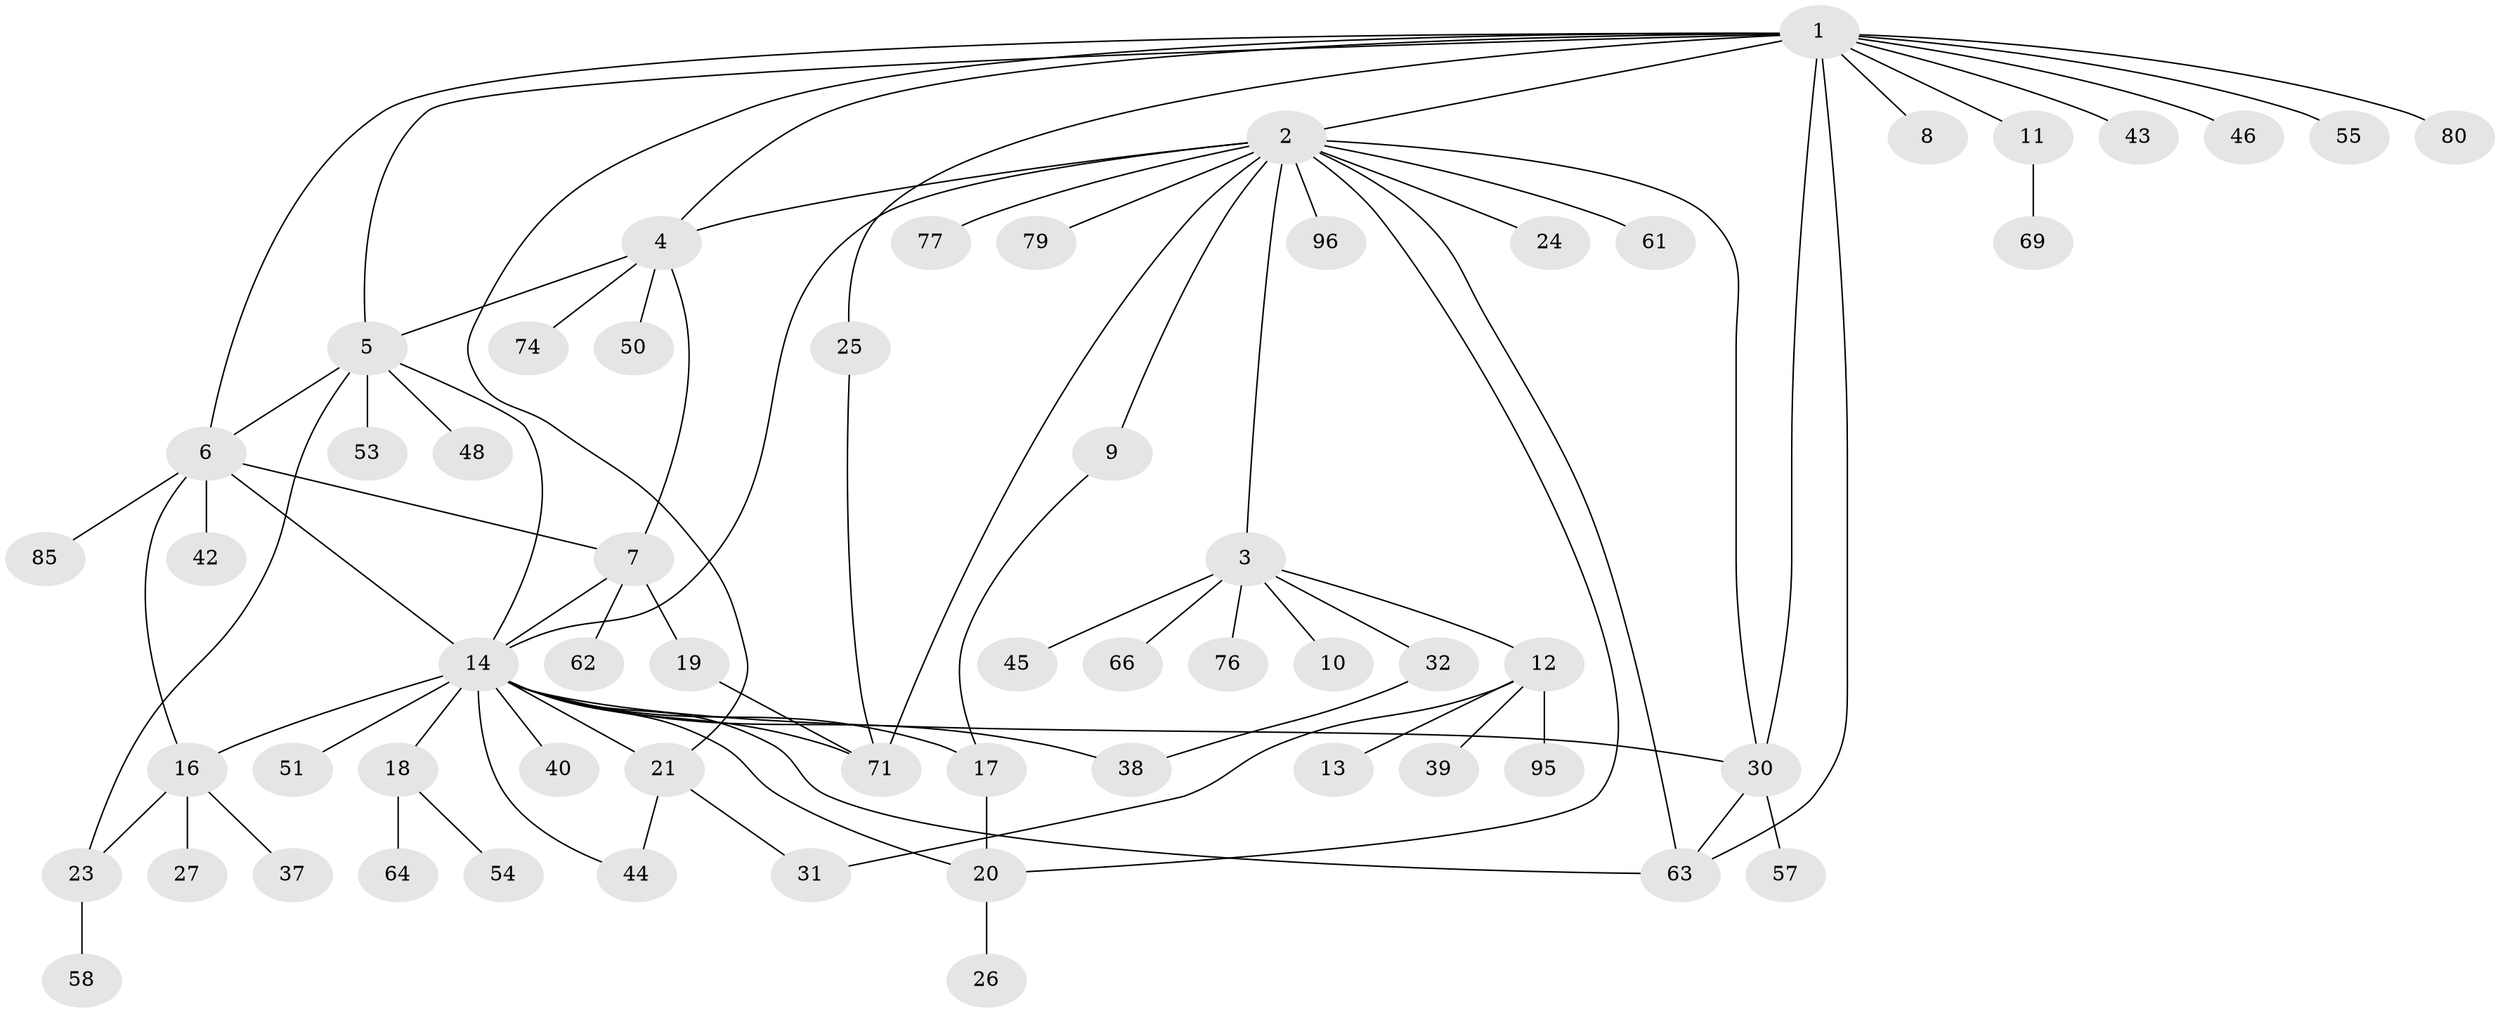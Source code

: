 // original degree distribution, {14: 0.03, 7: 0.04, 6: 0.03, 5: 0.06, 1: 0.52, 2: 0.19, 3: 0.06, 4: 0.07}
// Generated by graph-tools (version 1.1) at 2025/18/03/04/25 18:18:19]
// undirected, 60 vertices, 83 edges
graph export_dot {
graph [start="1"]
  node [color=gray90,style=filled];
  1;
  2;
  3;
  4;
  5;
  6 [super="+15+28"];
  7;
  8;
  9;
  10;
  11 [super="+35"];
  12 [super="+49"];
  13 [super="+73"];
  14 [super="+41+56+47+99+88+36+33+22"];
  16;
  17;
  18 [super="+65+52"];
  19;
  20 [super="+29"];
  21 [super="+78"];
  23;
  24;
  25 [super="+60"];
  26;
  27;
  30 [super="+34+94"];
  31 [super="+81"];
  32;
  37;
  38;
  39;
  40;
  42 [super="+59"];
  43;
  44;
  45 [super="+89"];
  46;
  48;
  50;
  51 [super="+83"];
  53;
  54;
  55;
  57;
  58;
  61;
  62;
  63 [super="+75+68"];
  64;
  66;
  69;
  71 [super="+84"];
  74;
  76 [super="+98"];
  77;
  79;
  80;
  85;
  95;
  96;
  1 -- 2;
  1 -- 4;
  1 -- 5;
  1 -- 6;
  1 -- 8;
  1 -- 11;
  1 -- 21;
  1 -- 25;
  1 -- 30;
  1 -- 43;
  1 -- 46;
  1 -- 55;
  1 -- 63;
  1 -- 80;
  2 -- 3;
  2 -- 4;
  2 -- 9;
  2 -- 14;
  2 -- 20;
  2 -- 24;
  2 -- 61;
  2 -- 63;
  2 -- 71;
  2 -- 77;
  2 -- 79;
  2 -- 96;
  2 -- 30;
  3 -- 10;
  3 -- 12;
  3 -- 32;
  3 -- 45;
  3 -- 66;
  3 -- 76;
  4 -- 5;
  4 -- 7;
  4 -- 50;
  4 -- 74;
  5 -- 23;
  5 -- 48;
  5 -- 53;
  5 -- 14;
  5 -- 6;
  6 -- 14 [weight=3];
  6 -- 42;
  6 -- 85;
  6 -- 16;
  6 -- 7;
  7 -- 19;
  7 -- 62;
  7 -- 14;
  9 -- 17;
  11 -- 69;
  12 -- 13;
  12 -- 31;
  12 -- 39;
  12 -- 95;
  14 -- 18;
  14 -- 30 [weight=2];
  14 -- 40;
  14 -- 63;
  14 -- 16;
  14 -- 38;
  14 -- 20;
  14 -- 17;
  14 -- 71;
  14 -- 44;
  14 -- 51;
  14 -- 21;
  16 -- 23;
  16 -- 27;
  16 -- 37;
  17 -- 20;
  18 -- 64;
  18 -- 54;
  19 -- 71;
  20 -- 26;
  21 -- 31;
  21 -- 44;
  23 -- 58;
  25 -- 71;
  30 -- 57;
  30 -- 63;
  32 -- 38;
}
